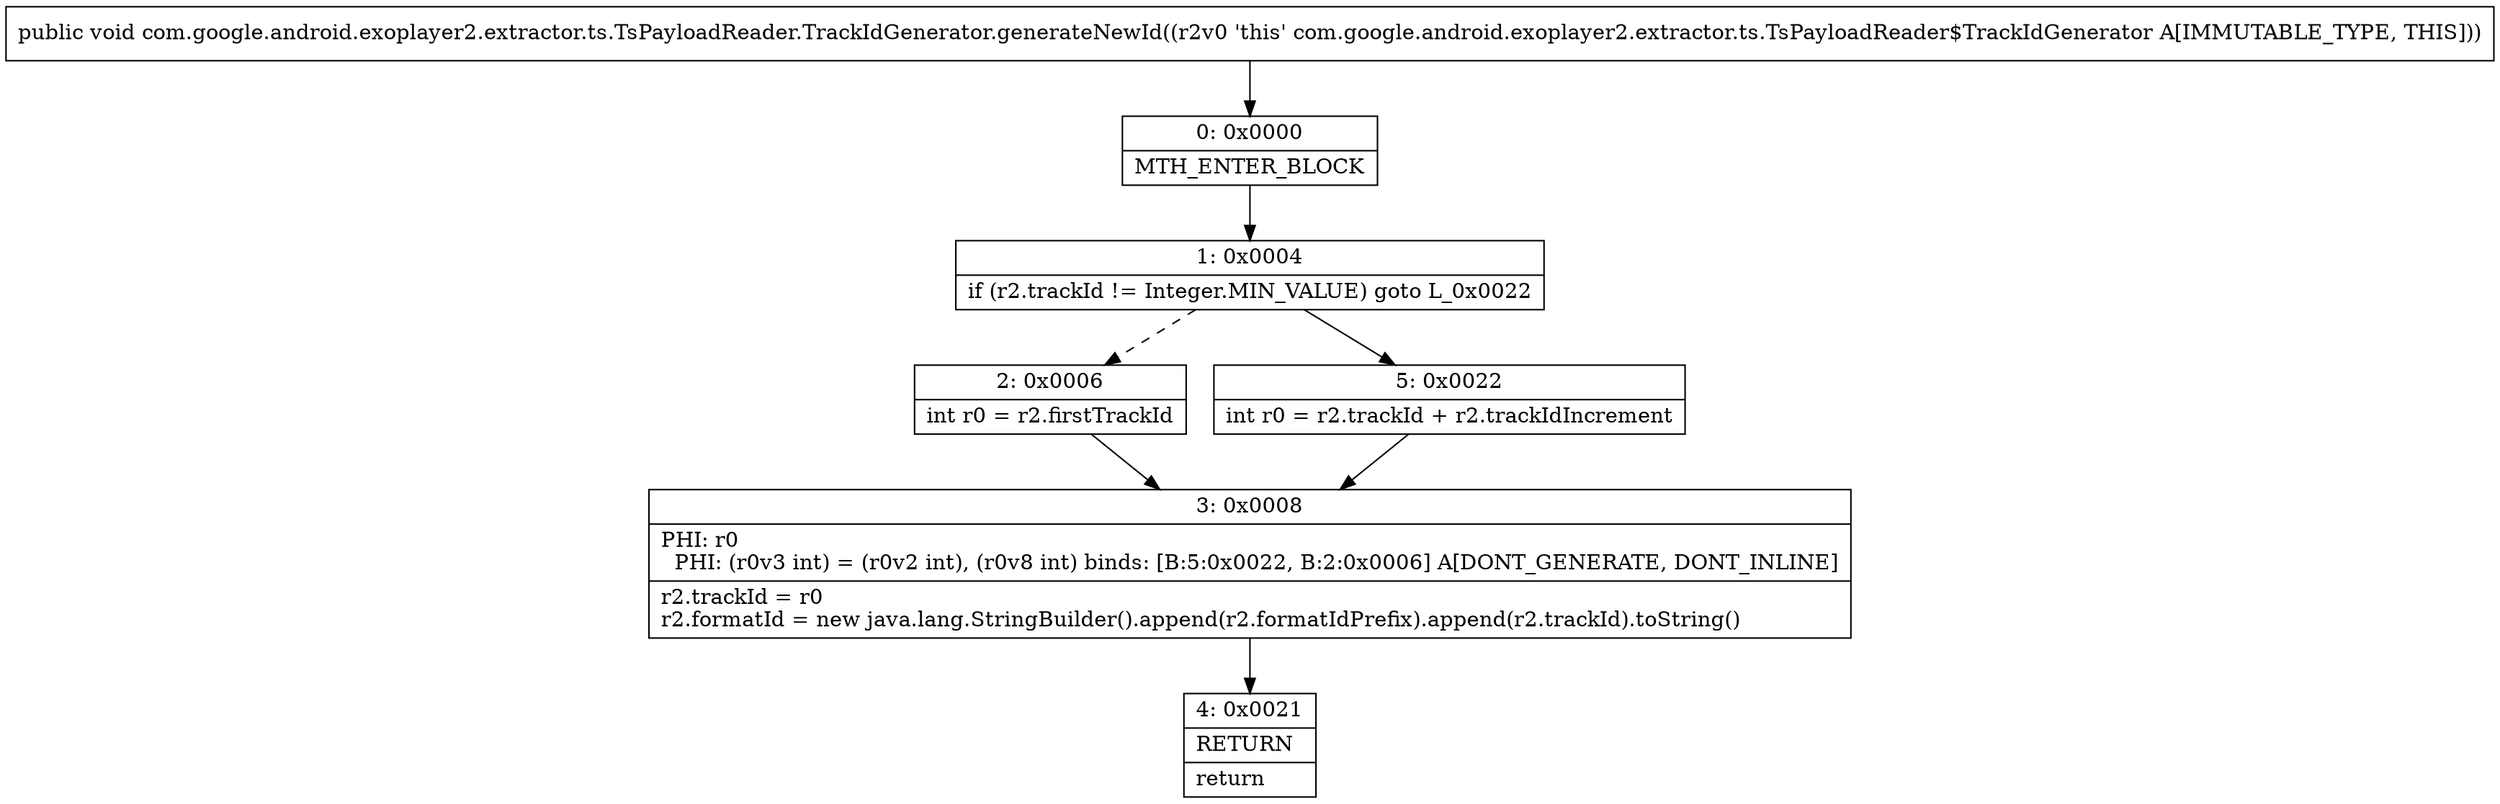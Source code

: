 digraph "CFG forcom.google.android.exoplayer2.extractor.ts.TsPayloadReader.TrackIdGenerator.generateNewId()V" {
Node_0 [shape=record,label="{0\:\ 0x0000|MTH_ENTER_BLOCK\l}"];
Node_1 [shape=record,label="{1\:\ 0x0004|if (r2.trackId != Integer.MIN_VALUE) goto L_0x0022\l}"];
Node_2 [shape=record,label="{2\:\ 0x0006|int r0 = r2.firstTrackId\l}"];
Node_3 [shape=record,label="{3\:\ 0x0008|PHI: r0 \l  PHI: (r0v3 int) = (r0v2 int), (r0v8 int) binds: [B:5:0x0022, B:2:0x0006] A[DONT_GENERATE, DONT_INLINE]\l|r2.trackId = r0\lr2.formatId = new java.lang.StringBuilder().append(r2.formatIdPrefix).append(r2.trackId).toString()\l}"];
Node_4 [shape=record,label="{4\:\ 0x0021|RETURN\l|return\l}"];
Node_5 [shape=record,label="{5\:\ 0x0022|int r0 = r2.trackId + r2.trackIdIncrement\l}"];
MethodNode[shape=record,label="{public void com.google.android.exoplayer2.extractor.ts.TsPayloadReader.TrackIdGenerator.generateNewId((r2v0 'this' com.google.android.exoplayer2.extractor.ts.TsPayloadReader$TrackIdGenerator A[IMMUTABLE_TYPE, THIS])) }"];
MethodNode -> Node_0;
Node_0 -> Node_1;
Node_1 -> Node_2[style=dashed];
Node_1 -> Node_5;
Node_2 -> Node_3;
Node_3 -> Node_4;
Node_5 -> Node_3;
}

